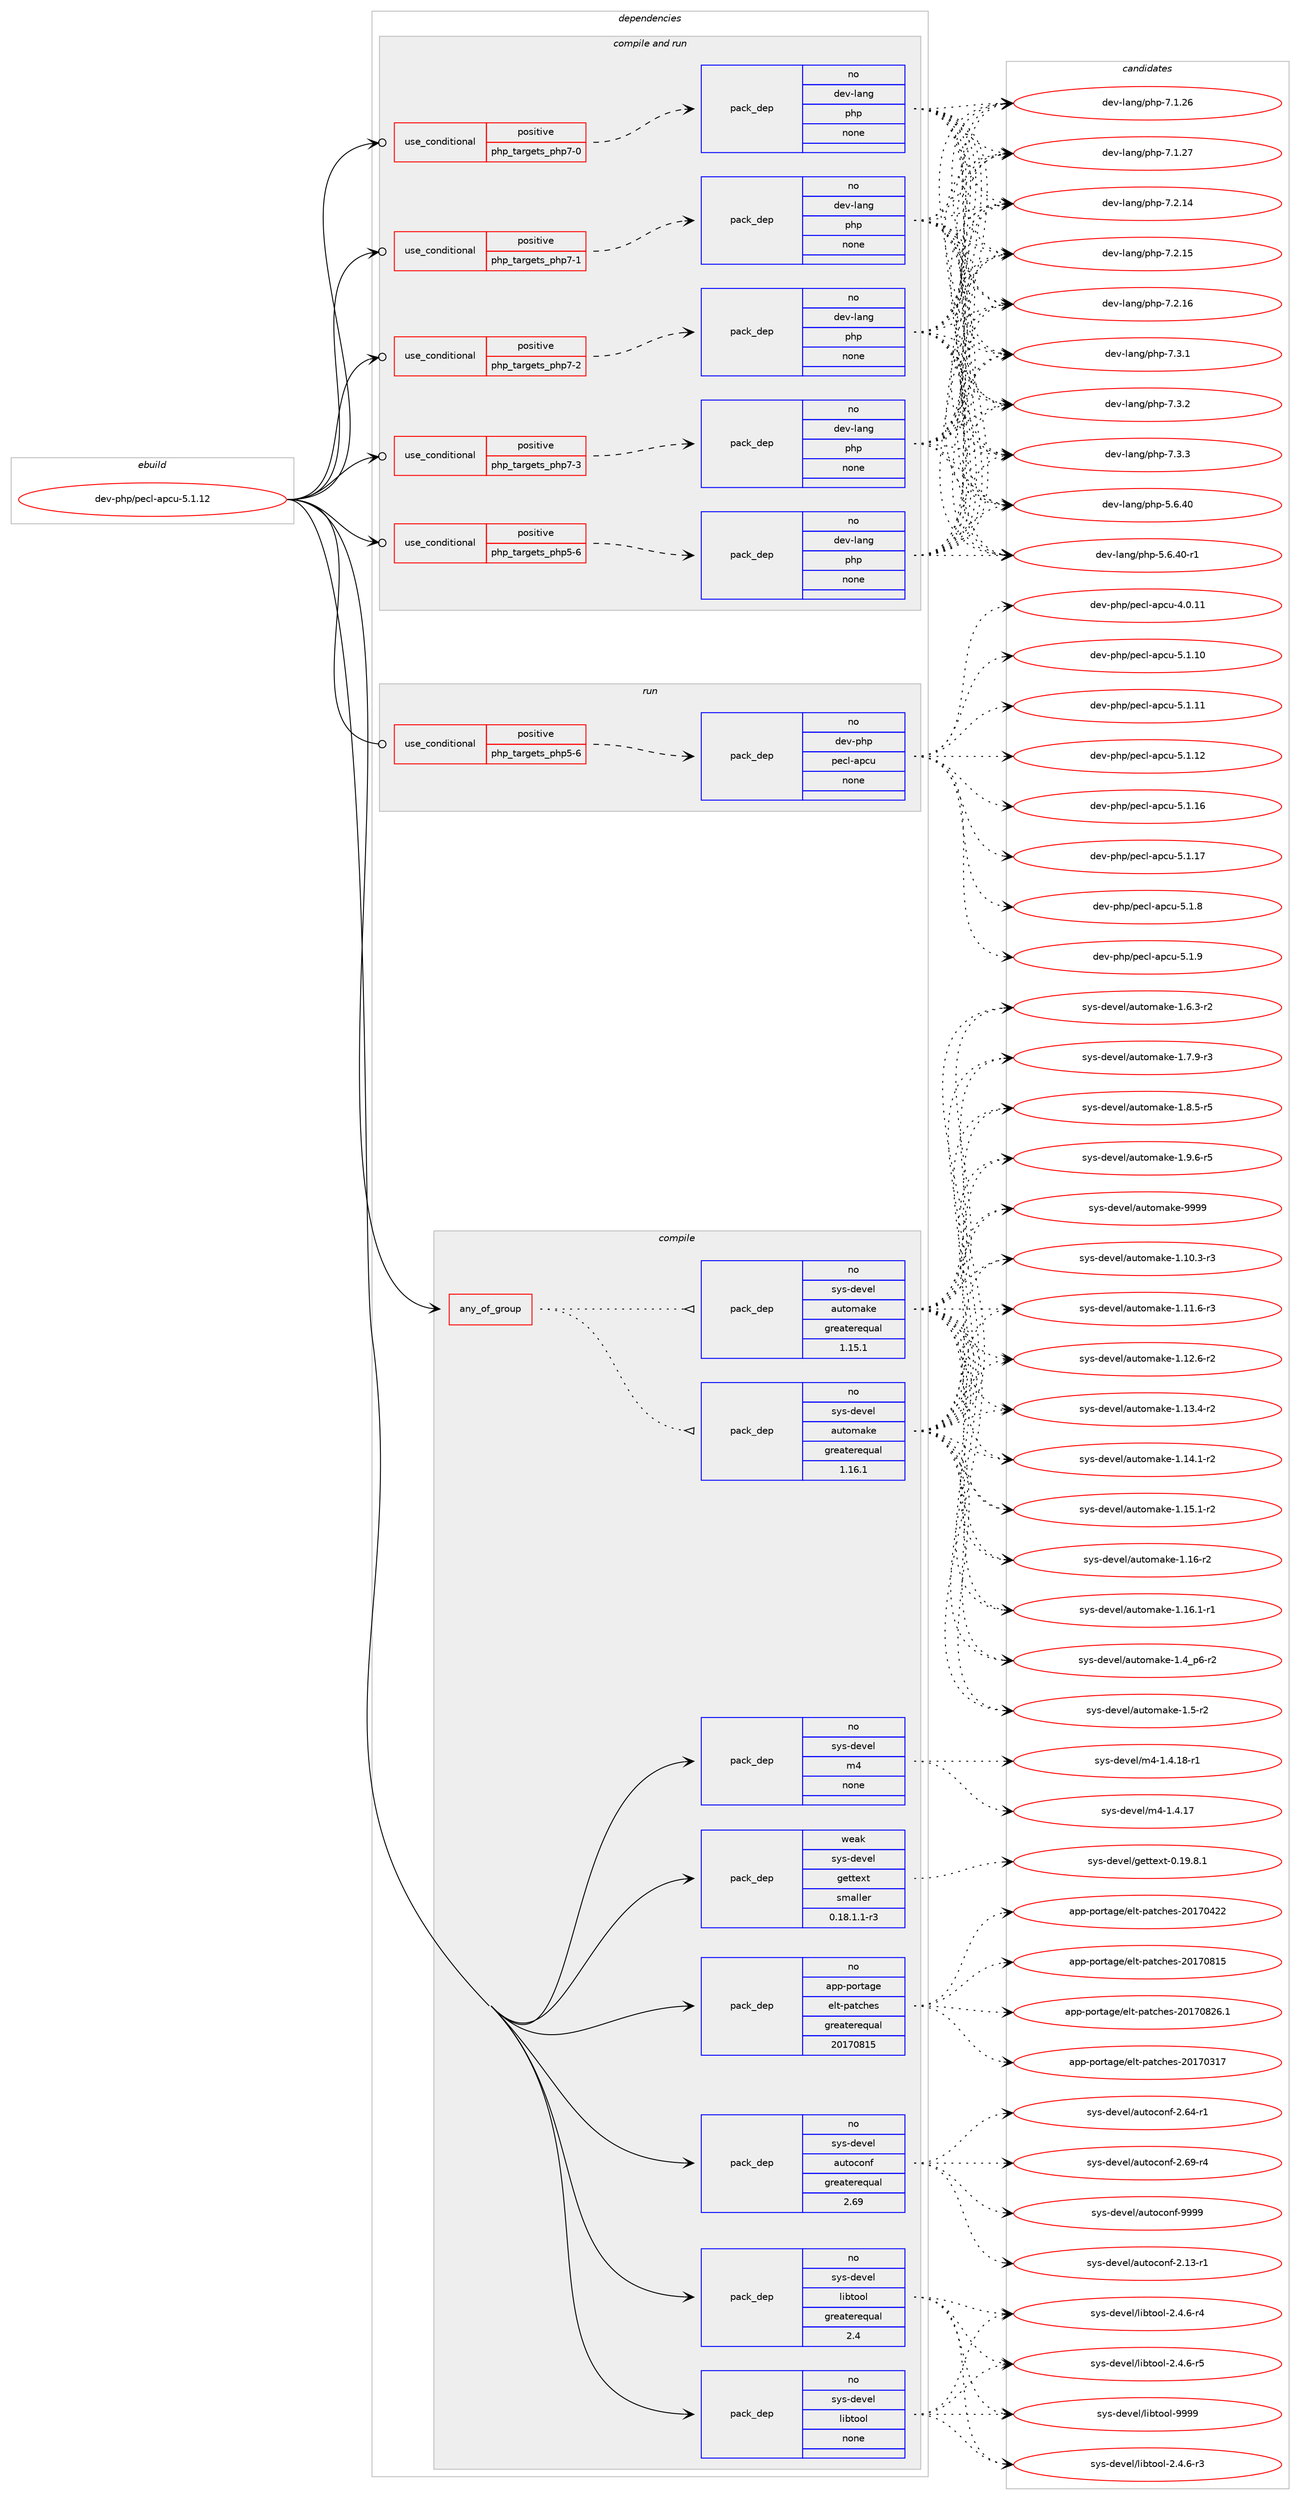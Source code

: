 digraph prolog {

# *************
# Graph options
# *************

newrank=true;
concentrate=true;
compound=true;
graph [rankdir=LR,fontname=Helvetica,fontsize=10,ranksep=1.5];#, ranksep=2.5, nodesep=0.2];
edge  [arrowhead=vee];
node  [fontname=Helvetica,fontsize=10];

# **********
# The ebuild
# **********

subgraph cluster_leftcol {
color=gray;
rank=same;
label=<<i>ebuild</i>>;
id [label="dev-php/pecl-apcu-5.1.12", color=red, width=4, href="../dev-php/pecl-apcu-5.1.12.svg"];
}

# ****************
# The dependencies
# ****************

subgraph cluster_midcol {
color=gray;
label=<<i>dependencies</i>>;
subgraph cluster_compile {
fillcolor="#eeeeee";
style=filled;
label=<<i>compile</i>>;
subgraph any22525 {
dependency1393264 [label=<<TABLE BORDER="0" CELLBORDER="1" CELLSPACING="0" CELLPADDING="4"><TR><TD CELLPADDING="10">any_of_group</TD></TR></TABLE>>, shape=none, color=red];subgraph pack1000795 {
dependency1393265 [label=<<TABLE BORDER="0" CELLBORDER="1" CELLSPACING="0" CELLPADDING="4" WIDTH="220"><TR><TD ROWSPAN="6" CELLPADDING="30">pack_dep</TD></TR><TR><TD WIDTH="110">no</TD></TR><TR><TD>sys-devel</TD></TR><TR><TD>automake</TD></TR><TR><TD>greaterequal</TD></TR><TR><TD>1.16.1</TD></TR></TABLE>>, shape=none, color=blue];
}
dependency1393264:e -> dependency1393265:w [weight=20,style="dotted",arrowhead="oinv"];
subgraph pack1000796 {
dependency1393266 [label=<<TABLE BORDER="0" CELLBORDER="1" CELLSPACING="0" CELLPADDING="4" WIDTH="220"><TR><TD ROWSPAN="6" CELLPADDING="30">pack_dep</TD></TR><TR><TD WIDTH="110">no</TD></TR><TR><TD>sys-devel</TD></TR><TR><TD>automake</TD></TR><TR><TD>greaterequal</TD></TR><TR><TD>1.15.1</TD></TR></TABLE>>, shape=none, color=blue];
}
dependency1393264:e -> dependency1393266:w [weight=20,style="dotted",arrowhead="oinv"];
}
id:e -> dependency1393264:w [weight=20,style="solid",arrowhead="vee"];
subgraph pack1000797 {
dependency1393267 [label=<<TABLE BORDER="0" CELLBORDER="1" CELLSPACING="0" CELLPADDING="4" WIDTH="220"><TR><TD ROWSPAN="6" CELLPADDING="30">pack_dep</TD></TR><TR><TD WIDTH="110">no</TD></TR><TR><TD>app-portage</TD></TR><TR><TD>elt-patches</TD></TR><TR><TD>greaterequal</TD></TR><TR><TD>20170815</TD></TR></TABLE>>, shape=none, color=blue];
}
id:e -> dependency1393267:w [weight=20,style="solid",arrowhead="vee"];
subgraph pack1000798 {
dependency1393268 [label=<<TABLE BORDER="0" CELLBORDER="1" CELLSPACING="0" CELLPADDING="4" WIDTH="220"><TR><TD ROWSPAN="6" CELLPADDING="30">pack_dep</TD></TR><TR><TD WIDTH="110">no</TD></TR><TR><TD>sys-devel</TD></TR><TR><TD>autoconf</TD></TR><TR><TD>greaterequal</TD></TR><TR><TD>2.69</TD></TR></TABLE>>, shape=none, color=blue];
}
id:e -> dependency1393268:w [weight=20,style="solid",arrowhead="vee"];
subgraph pack1000799 {
dependency1393269 [label=<<TABLE BORDER="0" CELLBORDER="1" CELLSPACING="0" CELLPADDING="4" WIDTH="220"><TR><TD ROWSPAN="6" CELLPADDING="30">pack_dep</TD></TR><TR><TD WIDTH="110">no</TD></TR><TR><TD>sys-devel</TD></TR><TR><TD>libtool</TD></TR><TR><TD>greaterequal</TD></TR><TR><TD>2.4</TD></TR></TABLE>>, shape=none, color=blue];
}
id:e -> dependency1393269:w [weight=20,style="solid",arrowhead="vee"];
subgraph pack1000800 {
dependency1393270 [label=<<TABLE BORDER="0" CELLBORDER="1" CELLSPACING="0" CELLPADDING="4" WIDTH="220"><TR><TD ROWSPAN="6" CELLPADDING="30">pack_dep</TD></TR><TR><TD WIDTH="110">no</TD></TR><TR><TD>sys-devel</TD></TR><TR><TD>libtool</TD></TR><TR><TD>none</TD></TR><TR><TD></TD></TR></TABLE>>, shape=none, color=blue];
}
id:e -> dependency1393270:w [weight=20,style="solid",arrowhead="vee"];
subgraph pack1000801 {
dependency1393271 [label=<<TABLE BORDER="0" CELLBORDER="1" CELLSPACING="0" CELLPADDING="4" WIDTH="220"><TR><TD ROWSPAN="6" CELLPADDING="30">pack_dep</TD></TR><TR><TD WIDTH="110">no</TD></TR><TR><TD>sys-devel</TD></TR><TR><TD>m4</TD></TR><TR><TD>none</TD></TR><TR><TD></TD></TR></TABLE>>, shape=none, color=blue];
}
id:e -> dependency1393271:w [weight=20,style="solid",arrowhead="vee"];
subgraph pack1000802 {
dependency1393272 [label=<<TABLE BORDER="0" CELLBORDER="1" CELLSPACING="0" CELLPADDING="4" WIDTH="220"><TR><TD ROWSPAN="6" CELLPADDING="30">pack_dep</TD></TR><TR><TD WIDTH="110">weak</TD></TR><TR><TD>sys-devel</TD></TR><TR><TD>gettext</TD></TR><TR><TD>smaller</TD></TR><TR><TD>0.18.1.1-r3</TD></TR></TABLE>>, shape=none, color=blue];
}
id:e -> dependency1393272:w [weight=20,style="solid",arrowhead="vee"];
}
subgraph cluster_compileandrun {
fillcolor="#eeeeee";
style=filled;
label=<<i>compile and run</i>>;
subgraph cond369379 {
dependency1393273 [label=<<TABLE BORDER="0" CELLBORDER="1" CELLSPACING="0" CELLPADDING="4"><TR><TD ROWSPAN="3" CELLPADDING="10">use_conditional</TD></TR><TR><TD>positive</TD></TR><TR><TD>php_targets_php5-6</TD></TR></TABLE>>, shape=none, color=red];
subgraph pack1000803 {
dependency1393274 [label=<<TABLE BORDER="0" CELLBORDER="1" CELLSPACING="0" CELLPADDING="4" WIDTH="220"><TR><TD ROWSPAN="6" CELLPADDING="30">pack_dep</TD></TR><TR><TD WIDTH="110">no</TD></TR><TR><TD>dev-lang</TD></TR><TR><TD>php</TD></TR><TR><TD>none</TD></TR><TR><TD></TD></TR></TABLE>>, shape=none, color=blue];
}
dependency1393273:e -> dependency1393274:w [weight=20,style="dashed",arrowhead="vee"];
}
id:e -> dependency1393273:w [weight=20,style="solid",arrowhead="odotvee"];
subgraph cond369380 {
dependency1393275 [label=<<TABLE BORDER="0" CELLBORDER="1" CELLSPACING="0" CELLPADDING="4"><TR><TD ROWSPAN="3" CELLPADDING="10">use_conditional</TD></TR><TR><TD>positive</TD></TR><TR><TD>php_targets_php7-0</TD></TR></TABLE>>, shape=none, color=red];
subgraph pack1000804 {
dependency1393276 [label=<<TABLE BORDER="0" CELLBORDER="1" CELLSPACING="0" CELLPADDING="4" WIDTH="220"><TR><TD ROWSPAN="6" CELLPADDING="30">pack_dep</TD></TR><TR><TD WIDTH="110">no</TD></TR><TR><TD>dev-lang</TD></TR><TR><TD>php</TD></TR><TR><TD>none</TD></TR><TR><TD></TD></TR></TABLE>>, shape=none, color=blue];
}
dependency1393275:e -> dependency1393276:w [weight=20,style="dashed",arrowhead="vee"];
}
id:e -> dependency1393275:w [weight=20,style="solid",arrowhead="odotvee"];
subgraph cond369381 {
dependency1393277 [label=<<TABLE BORDER="0" CELLBORDER="1" CELLSPACING="0" CELLPADDING="4"><TR><TD ROWSPAN="3" CELLPADDING="10">use_conditional</TD></TR><TR><TD>positive</TD></TR><TR><TD>php_targets_php7-1</TD></TR></TABLE>>, shape=none, color=red];
subgraph pack1000805 {
dependency1393278 [label=<<TABLE BORDER="0" CELLBORDER="1" CELLSPACING="0" CELLPADDING="4" WIDTH="220"><TR><TD ROWSPAN="6" CELLPADDING="30">pack_dep</TD></TR><TR><TD WIDTH="110">no</TD></TR><TR><TD>dev-lang</TD></TR><TR><TD>php</TD></TR><TR><TD>none</TD></TR><TR><TD></TD></TR></TABLE>>, shape=none, color=blue];
}
dependency1393277:e -> dependency1393278:w [weight=20,style="dashed",arrowhead="vee"];
}
id:e -> dependency1393277:w [weight=20,style="solid",arrowhead="odotvee"];
subgraph cond369382 {
dependency1393279 [label=<<TABLE BORDER="0" CELLBORDER="1" CELLSPACING="0" CELLPADDING="4"><TR><TD ROWSPAN="3" CELLPADDING="10">use_conditional</TD></TR><TR><TD>positive</TD></TR><TR><TD>php_targets_php7-2</TD></TR></TABLE>>, shape=none, color=red];
subgraph pack1000806 {
dependency1393280 [label=<<TABLE BORDER="0" CELLBORDER="1" CELLSPACING="0" CELLPADDING="4" WIDTH="220"><TR><TD ROWSPAN="6" CELLPADDING="30">pack_dep</TD></TR><TR><TD WIDTH="110">no</TD></TR><TR><TD>dev-lang</TD></TR><TR><TD>php</TD></TR><TR><TD>none</TD></TR><TR><TD></TD></TR></TABLE>>, shape=none, color=blue];
}
dependency1393279:e -> dependency1393280:w [weight=20,style="dashed",arrowhead="vee"];
}
id:e -> dependency1393279:w [weight=20,style="solid",arrowhead="odotvee"];
subgraph cond369383 {
dependency1393281 [label=<<TABLE BORDER="0" CELLBORDER="1" CELLSPACING="0" CELLPADDING="4"><TR><TD ROWSPAN="3" CELLPADDING="10">use_conditional</TD></TR><TR><TD>positive</TD></TR><TR><TD>php_targets_php7-3</TD></TR></TABLE>>, shape=none, color=red];
subgraph pack1000807 {
dependency1393282 [label=<<TABLE BORDER="0" CELLBORDER="1" CELLSPACING="0" CELLPADDING="4" WIDTH="220"><TR><TD ROWSPAN="6" CELLPADDING="30">pack_dep</TD></TR><TR><TD WIDTH="110">no</TD></TR><TR><TD>dev-lang</TD></TR><TR><TD>php</TD></TR><TR><TD>none</TD></TR><TR><TD></TD></TR></TABLE>>, shape=none, color=blue];
}
dependency1393281:e -> dependency1393282:w [weight=20,style="dashed",arrowhead="vee"];
}
id:e -> dependency1393281:w [weight=20,style="solid",arrowhead="odotvee"];
}
subgraph cluster_run {
fillcolor="#eeeeee";
style=filled;
label=<<i>run</i>>;
subgraph cond369384 {
dependency1393283 [label=<<TABLE BORDER="0" CELLBORDER="1" CELLSPACING="0" CELLPADDING="4"><TR><TD ROWSPAN="3" CELLPADDING="10">use_conditional</TD></TR><TR><TD>positive</TD></TR><TR><TD>php_targets_php5-6</TD></TR></TABLE>>, shape=none, color=red];
subgraph pack1000808 {
dependency1393284 [label=<<TABLE BORDER="0" CELLBORDER="1" CELLSPACING="0" CELLPADDING="4" WIDTH="220"><TR><TD ROWSPAN="6" CELLPADDING="30">pack_dep</TD></TR><TR><TD WIDTH="110">no</TD></TR><TR><TD>dev-php</TD></TR><TR><TD>pecl-apcu</TD></TR><TR><TD>none</TD></TR><TR><TD></TD></TR></TABLE>>, shape=none, color=blue];
}
dependency1393283:e -> dependency1393284:w [weight=20,style="dashed",arrowhead="vee"];
}
id:e -> dependency1393283:w [weight=20,style="solid",arrowhead="odot"];
}
}

# **************
# The candidates
# **************

subgraph cluster_choices {
rank=same;
color=gray;
label=<<i>candidates</i>>;

subgraph choice1000795 {
color=black;
nodesep=1;
choice11512111545100101118101108479711711611110997107101454946494846514511451 [label="sys-devel/automake-1.10.3-r3", color=red, width=4,href="../sys-devel/automake-1.10.3-r3.svg"];
choice11512111545100101118101108479711711611110997107101454946494946544511451 [label="sys-devel/automake-1.11.6-r3", color=red, width=4,href="../sys-devel/automake-1.11.6-r3.svg"];
choice11512111545100101118101108479711711611110997107101454946495046544511450 [label="sys-devel/automake-1.12.6-r2", color=red, width=4,href="../sys-devel/automake-1.12.6-r2.svg"];
choice11512111545100101118101108479711711611110997107101454946495146524511450 [label="sys-devel/automake-1.13.4-r2", color=red, width=4,href="../sys-devel/automake-1.13.4-r2.svg"];
choice11512111545100101118101108479711711611110997107101454946495246494511450 [label="sys-devel/automake-1.14.1-r2", color=red, width=4,href="../sys-devel/automake-1.14.1-r2.svg"];
choice11512111545100101118101108479711711611110997107101454946495346494511450 [label="sys-devel/automake-1.15.1-r2", color=red, width=4,href="../sys-devel/automake-1.15.1-r2.svg"];
choice1151211154510010111810110847971171161111099710710145494649544511450 [label="sys-devel/automake-1.16-r2", color=red, width=4,href="../sys-devel/automake-1.16-r2.svg"];
choice11512111545100101118101108479711711611110997107101454946495446494511449 [label="sys-devel/automake-1.16.1-r1", color=red, width=4,href="../sys-devel/automake-1.16.1-r1.svg"];
choice115121115451001011181011084797117116111109971071014549465295112544511450 [label="sys-devel/automake-1.4_p6-r2", color=red, width=4,href="../sys-devel/automake-1.4_p6-r2.svg"];
choice11512111545100101118101108479711711611110997107101454946534511450 [label="sys-devel/automake-1.5-r2", color=red, width=4,href="../sys-devel/automake-1.5-r2.svg"];
choice115121115451001011181011084797117116111109971071014549465446514511450 [label="sys-devel/automake-1.6.3-r2", color=red, width=4,href="../sys-devel/automake-1.6.3-r2.svg"];
choice115121115451001011181011084797117116111109971071014549465546574511451 [label="sys-devel/automake-1.7.9-r3", color=red, width=4,href="../sys-devel/automake-1.7.9-r3.svg"];
choice115121115451001011181011084797117116111109971071014549465646534511453 [label="sys-devel/automake-1.8.5-r5", color=red, width=4,href="../sys-devel/automake-1.8.5-r5.svg"];
choice115121115451001011181011084797117116111109971071014549465746544511453 [label="sys-devel/automake-1.9.6-r5", color=red, width=4,href="../sys-devel/automake-1.9.6-r5.svg"];
choice115121115451001011181011084797117116111109971071014557575757 [label="sys-devel/automake-9999", color=red, width=4,href="../sys-devel/automake-9999.svg"];
dependency1393265:e -> choice11512111545100101118101108479711711611110997107101454946494846514511451:w [style=dotted,weight="100"];
dependency1393265:e -> choice11512111545100101118101108479711711611110997107101454946494946544511451:w [style=dotted,weight="100"];
dependency1393265:e -> choice11512111545100101118101108479711711611110997107101454946495046544511450:w [style=dotted,weight="100"];
dependency1393265:e -> choice11512111545100101118101108479711711611110997107101454946495146524511450:w [style=dotted,weight="100"];
dependency1393265:e -> choice11512111545100101118101108479711711611110997107101454946495246494511450:w [style=dotted,weight="100"];
dependency1393265:e -> choice11512111545100101118101108479711711611110997107101454946495346494511450:w [style=dotted,weight="100"];
dependency1393265:e -> choice1151211154510010111810110847971171161111099710710145494649544511450:w [style=dotted,weight="100"];
dependency1393265:e -> choice11512111545100101118101108479711711611110997107101454946495446494511449:w [style=dotted,weight="100"];
dependency1393265:e -> choice115121115451001011181011084797117116111109971071014549465295112544511450:w [style=dotted,weight="100"];
dependency1393265:e -> choice11512111545100101118101108479711711611110997107101454946534511450:w [style=dotted,weight="100"];
dependency1393265:e -> choice115121115451001011181011084797117116111109971071014549465446514511450:w [style=dotted,weight="100"];
dependency1393265:e -> choice115121115451001011181011084797117116111109971071014549465546574511451:w [style=dotted,weight="100"];
dependency1393265:e -> choice115121115451001011181011084797117116111109971071014549465646534511453:w [style=dotted,weight="100"];
dependency1393265:e -> choice115121115451001011181011084797117116111109971071014549465746544511453:w [style=dotted,weight="100"];
dependency1393265:e -> choice115121115451001011181011084797117116111109971071014557575757:w [style=dotted,weight="100"];
}
subgraph choice1000796 {
color=black;
nodesep=1;
choice11512111545100101118101108479711711611110997107101454946494846514511451 [label="sys-devel/automake-1.10.3-r3", color=red, width=4,href="../sys-devel/automake-1.10.3-r3.svg"];
choice11512111545100101118101108479711711611110997107101454946494946544511451 [label="sys-devel/automake-1.11.6-r3", color=red, width=4,href="../sys-devel/automake-1.11.6-r3.svg"];
choice11512111545100101118101108479711711611110997107101454946495046544511450 [label="sys-devel/automake-1.12.6-r2", color=red, width=4,href="../sys-devel/automake-1.12.6-r2.svg"];
choice11512111545100101118101108479711711611110997107101454946495146524511450 [label="sys-devel/automake-1.13.4-r2", color=red, width=4,href="../sys-devel/automake-1.13.4-r2.svg"];
choice11512111545100101118101108479711711611110997107101454946495246494511450 [label="sys-devel/automake-1.14.1-r2", color=red, width=4,href="../sys-devel/automake-1.14.1-r2.svg"];
choice11512111545100101118101108479711711611110997107101454946495346494511450 [label="sys-devel/automake-1.15.1-r2", color=red, width=4,href="../sys-devel/automake-1.15.1-r2.svg"];
choice1151211154510010111810110847971171161111099710710145494649544511450 [label="sys-devel/automake-1.16-r2", color=red, width=4,href="../sys-devel/automake-1.16-r2.svg"];
choice11512111545100101118101108479711711611110997107101454946495446494511449 [label="sys-devel/automake-1.16.1-r1", color=red, width=4,href="../sys-devel/automake-1.16.1-r1.svg"];
choice115121115451001011181011084797117116111109971071014549465295112544511450 [label="sys-devel/automake-1.4_p6-r2", color=red, width=4,href="../sys-devel/automake-1.4_p6-r2.svg"];
choice11512111545100101118101108479711711611110997107101454946534511450 [label="sys-devel/automake-1.5-r2", color=red, width=4,href="../sys-devel/automake-1.5-r2.svg"];
choice115121115451001011181011084797117116111109971071014549465446514511450 [label="sys-devel/automake-1.6.3-r2", color=red, width=4,href="../sys-devel/automake-1.6.3-r2.svg"];
choice115121115451001011181011084797117116111109971071014549465546574511451 [label="sys-devel/automake-1.7.9-r3", color=red, width=4,href="../sys-devel/automake-1.7.9-r3.svg"];
choice115121115451001011181011084797117116111109971071014549465646534511453 [label="sys-devel/automake-1.8.5-r5", color=red, width=4,href="../sys-devel/automake-1.8.5-r5.svg"];
choice115121115451001011181011084797117116111109971071014549465746544511453 [label="sys-devel/automake-1.9.6-r5", color=red, width=4,href="../sys-devel/automake-1.9.6-r5.svg"];
choice115121115451001011181011084797117116111109971071014557575757 [label="sys-devel/automake-9999", color=red, width=4,href="../sys-devel/automake-9999.svg"];
dependency1393266:e -> choice11512111545100101118101108479711711611110997107101454946494846514511451:w [style=dotted,weight="100"];
dependency1393266:e -> choice11512111545100101118101108479711711611110997107101454946494946544511451:w [style=dotted,weight="100"];
dependency1393266:e -> choice11512111545100101118101108479711711611110997107101454946495046544511450:w [style=dotted,weight="100"];
dependency1393266:e -> choice11512111545100101118101108479711711611110997107101454946495146524511450:w [style=dotted,weight="100"];
dependency1393266:e -> choice11512111545100101118101108479711711611110997107101454946495246494511450:w [style=dotted,weight="100"];
dependency1393266:e -> choice11512111545100101118101108479711711611110997107101454946495346494511450:w [style=dotted,weight="100"];
dependency1393266:e -> choice1151211154510010111810110847971171161111099710710145494649544511450:w [style=dotted,weight="100"];
dependency1393266:e -> choice11512111545100101118101108479711711611110997107101454946495446494511449:w [style=dotted,weight="100"];
dependency1393266:e -> choice115121115451001011181011084797117116111109971071014549465295112544511450:w [style=dotted,weight="100"];
dependency1393266:e -> choice11512111545100101118101108479711711611110997107101454946534511450:w [style=dotted,weight="100"];
dependency1393266:e -> choice115121115451001011181011084797117116111109971071014549465446514511450:w [style=dotted,weight="100"];
dependency1393266:e -> choice115121115451001011181011084797117116111109971071014549465546574511451:w [style=dotted,weight="100"];
dependency1393266:e -> choice115121115451001011181011084797117116111109971071014549465646534511453:w [style=dotted,weight="100"];
dependency1393266:e -> choice115121115451001011181011084797117116111109971071014549465746544511453:w [style=dotted,weight="100"];
dependency1393266:e -> choice115121115451001011181011084797117116111109971071014557575757:w [style=dotted,weight="100"];
}
subgraph choice1000797 {
color=black;
nodesep=1;
choice97112112451121111141169710310147101108116451129711699104101115455048495548514955 [label="app-portage/elt-patches-20170317", color=red, width=4,href="../app-portage/elt-patches-20170317.svg"];
choice97112112451121111141169710310147101108116451129711699104101115455048495548525050 [label="app-portage/elt-patches-20170422", color=red, width=4,href="../app-portage/elt-patches-20170422.svg"];
choice97112112451121111141169710310147101108116451129711699104101115455048495548564953 [label="app-portage/elt-patches-20170815", color=red, width=4,href="../app-portage/elt-patches-20170815.svg"];
choice971121124511211111411697103101471011081164511297116991041011154550484955485650544649 [label="app-portage/elt-patches-20170826.1", color=red, width=4,href="../app-portage/elt-patches-20170826.1.svg"];
dependency1393267:e -> choice97112112451121111141169710310147101108116451129711699104101115455048495548514955:w [style=dotted,weight="100"];
dependency1393267:e -> choice97112112451121111141169710310147101108116451129711699104101115455048495548525050:w [style=dotted,weight="100"];
dependency1393267:e -> choice97112112451121111141169710310147101108116451129711699104101115455048495548564953:w [style=dotted,weight="100"];
dependency1393267:e -> choice971121124511211111411697103101471011081164511297116991041011154550484955485650544649:w [style=dotted,weight="100"];
}
subgraph choice1000798 {
color=black;
nodesep=1;
choice1151211154510010111810110847971171161119911111010245504649514511449 [label="sys-devel/autoconf-2.13-r1", color=red, width=4,href="../sys-devel/autoconf-2.13-r1.svg"];
choice1151211154510010111810110847971171161119911111010245504654524511449 [label="sys-devel/autoconf-2.64-r1", color=red, width=4,href="../sys-devel/autoconf-2.64-r1.svg"];
choice1151211154510010111810110847971171161119911111010245504654574511452 [label="sys-devel/autoconf-2.69-r4", color=red, width=4,href="../sys-devel/autoconf-2.69-r4.svg"];
choice115121115451001011181011084797117116111991111101024557575757 [label="sys-devel/autoconf-9999", color=red, width=4,href="../sys-devel/autoconf-9999.svg"];
dependency1393268:e -> choice1151211154510010111810110847971171161119911111010245504649514511449:w [style=dotted,weight="100"];
dependency1393268:e -> choice1151211154510010111810110847971171161119911111010245504654524511449:w [style=dotted,weight="100"];
dependency1393268:e -> choice1151211154510010111810110847971171161119911111010245504654574511452:w [style=dotted,weight="100"];
dependency1393268:e -> choice115121115451001011181011084797117116111991111101024557575757:w [style=dotted,weight="100"];
}
subgraph choice1000799 {
color=black;
nodesep=1;
choice1151211154510010111810110847108105981161111111084550465246544511451 [label="sys-devel/libtool-2.4.6-r3", color=red, width=4,href="../sys-devel/libtool-2.4.6-r3.svg"];
choice1151211154510010111810110847108105981161111111084550465246544511452 [label="sys-devel/libtool-2.4.6-r4", color=red, width=4,href="../sys-devel/libtool-2.4.6-r4.svg"];
choice1151211154510010111810110847108105981161111111084550465246544511453 [label="sys-devel/libtool-2.4.6-r5", color=red, width=4,href="../sys-devel/libtool-2.4.6-r5.svg"];
choice1151211154510010111810110847108105981161111111084557575757 [label="sys-devel/libtool-9999", color=red, width=4,href="../sys-devel/libtool-9999.svg"];
dependency1393269:e -> choice1151211154510010111810110847108105981161111111084550465246544511451:w [style=dotted,weight="100"];
dependency1393269:e -> choice1151211154510010111810110847108105981161111111084550465246544511452:w [style=dotted,weight="100"];
dependency1393269:e -> choice1151211154510010111810110847108105981161111111084550465246544511453:w [style=dotted,weight="100"];
dependency1393269:e -> choice1151211154510010111810110847108105981161111111084557575757:w [style=dotted,weight="100"];
}
subgraph choice1000800 {
color=black;
nodesep=1;
choice1151211154510010111810110847108105981161111111084550465246544511451 [label="sys-devel/libtool-2.4.6-r3", color=red, width=4,href="../sys-devel/libtool-2.4.6-r3.svg"];
choice1151211154510010111810110847108105981161111111084550465246544511452 [label="sys-devel/libtool-2.4.6-r4", color=red, width=4,href="../sys-devel/libtool-2.4.6-r4.svg"];
choice1151211154510010111810110847108105981161111111084550465246544511453 [label="sys-devel/libtool-2.4.6-r5", color=red, width=4,href="../sys-devel/libtool-2.4.6-r5.svg"];
choice1151211154510010111810110847108105981161111111084557575757 [label="sys-devel/libtool-9999", color=red, width=4,href="../sys-devel/libtool-9999.svg"];
dependency1393270:e -> choice1151211154510010111810110847108105981161111111084550465246544511451:w [style=dotted,weight="100"];
dependency1393270:e -> choice1151211154510010111810110847108105981161111111084550465246544511452:w [style=dotted,weight="100"];
dependency1393270:e -> choice1151211154510010111810110847108105981161111111084550465246544511453:w [style=dotted,weight="100"];
dependency1393270:e -> choice1151211154510010111810110847108105981161111111084557575757:w [style=dotted,weight="100"];
}
subgraph choice1000801 {
color=black;
nodesep=1;
choice11512111545100101118101108471095245494652464955 [label="sys-devel/m4-1.4.17", color=red, width=4,href="../sys-devel/m4-1.4.17.svg"];
choice115121115451001011181011084710952454946524649564511449 [label="sys-devel/m4-1.4.18-r1", color=red, width=4,href="../sys-devel/m4-1.4.18-r1.svg"];
dependency1393271:e -> choice11512111545100101118101108471095245494652464955:w [style=dotted,weight="100"];
dependency1393271:e -> choice115121115451001011181011084710952454946524649564511449:w [style=dotted,weight="100"];
}
subgraph choice1000802 {
color=black;
nodesep=1;
choice1151211154510010111810110847103101116116101120116454846495746564649 [label="sys-devel/gettext-0.19.8.1", color=red, width=4,href="../sys-devel/gettext-0.19.8.1.svg"];
dependency1393272:e -> choice1151211154510010111810110847103101116116101120116454846495746564649:w [style=dotted,weight="100"];
}
subgraph choice1000803 {
color=black;
nodesep=1;
choice10010111845108971101034711210411245534654465248 [label="dev-lang/php-5.6.40", color=red, width=4,href="../dev-lang/php-5.6.40.svg"];
choice100101118451089711010347112104112455346544652484511449 [label="dev-lang/php-5.6.40-r1", color=red, width=4,href="../dev-lang/php-5.6.40-r1.svg"];
choice10010111845108971101034711210411245554649465054 [label="dev-lang/php-7.1.26", color=red, width=4,href="../dev-lang/php-7.1.26.svg"];
choice10010111845108971101034711210411245554649465055 [label="dev-lang/php-7.1.27", color=red, width=4,href="../dev-lang/php-7.1.27.svg"];
choice10010111845108971101034711210411245554650464952 [label="dev-lang/php-7.2.14", color=red, width=4,href="../dev-lang/php-7.2.14.svg"];
choice10010111845108971101034711210411245554650464953 [label="dev-lang/php-7.2.15", color=red, width=4,href="../dev-lang/php-7.2.15.svg"];
choice10010111845108971101034711210411245554650464954 [label="dev-lang/php-7.2.16", color=red, width=4,href="../dev-lang/php-7.2.16.svg"];
choice100101118451089711010347112104112455546514649 [label="dev-lang/php-7.3.1", color=red, width=4,href="../dev-lang/php-7.3.1.svg"];
choice100101118451089711010347112104112455546514650 [label="dev-lang/php-7.3.2", color=red, width=4,href="../dev-lang/php-7.3.2.svg"];
choice100101118451089711010347112104112455546514651 [label="dev-lang/php-7.3.3", color=red, width=4,href="../dev-lang/php-7.3.3.svg"];
dependency1393274:e -> choice10010111845108971101034711210411245534654465248:w [style=dotted,weight="100"];
dependency1393274:e -> choice100101118451089711010347112104112455346544652484511449:w [style=dotted,weight="100"];
dependency1393274:e -> choice10010111845108971101034711210411245554649465054:w [style=dotted,weight="100"];
dependency1393274:e -> choice10010111845108971101034711210411245554649465055:w [style=dotted,weight="100"];
dependency1393274:e -> choice10010111845108971101034711210411245554650464952:w [style=dotted,weight="100"];
dependency1393274:e -> choice10010111845108971101034711210411245554650464953:w [style=dotted,weight="100"];
dependency1393274:e -> choice10010111845108971101034711210411245554650464954:w [style=dotted,weight="100"];
dependency1393274:e -> choice100101118451089711010347112104112455546514649:w [style=dotted,weight="100"];
dependency1393274:e -> choice100101118451089711010347112104112455546514650:w [style=dotted,weight="100"];
dependency1393274:e -> choice100101118451089711010347112104112455546514651:w [style=dotted,weight="100"];
}
subgraph choice1000804 {
color=black;
nodesep=1;
choice10010111845108971101034711210411245534654465248 [label="dev-lang/php-5.6.40", color=red, width=4,href="../dev-lang/php-5.6.40.svg"];
choice100101118451089711010347112104112455346544652484511449 [label="dev-lang/php-5.6.40-r1", color=red, width=4,href="../dev-lang/php-5.6.40-r1.svg"];
choice10010111845108971101034711210411245554649465054 [label="dev-lang/php-7.1.26", color=red, width=4,href="../dev-lang/php-7.1.26.svg"];
choice10010111845108971101034711210411245554649465055 [label="dev-lang/php-7.1.27", color=red, width=4,href="../dev-lang/php-7.1.27.svg"];
choice10010111845108971101034711210411245554650464952 [label="dev-lang/php-7.2.14", color=red, width=4,href="../dev-lang/php-7.2.14.svg"];
choice10010111845108971101034711210411245554650464953 [label="dev-lang/php-7.2.15", color=red, width=4,href="../dev-lang/php-7.2.15.svg"];
choice10010111845108971101034711210411245554650464954 [label="dev-lang/php-7.2.16", color=red, width=4,href="../dev-lang/php-7.2.16.svg"];
choice100101118451089711010347112104112455546514649 [label="dev-lang/php-7.3.1", color=red, width=4,href="../dev-lang/php-7.3.1.svg"];
choice100101118451089711010347112104112455546514650 [label="dev-lang/php-7.3.2", color=red, width=4,href="../dev-lang/php-7.3.2.svg"];
choice100101118451089711010347112104112455546514651 [label="dev-lang/php-7.3.3", color=red, width=4,href="../dev-lang/php-7.3.3.svg"];
dependency1393276:e -> choice10010111845108971101034711210411245534654465248:w [style=dotted,weight="100"];
dependency1393276:e -> choice100101118451089711010347112104112455346544652484511449:w [style=dotted,weight="100"];
dependency1393276:e -> choice10010111845108971101034711210411245554649465054:w [style=dotted,weight="100"];
dependency1393276:e -> choice10010111845108971101034711210411245554649465055:w [style=dotted,weight="100"];
dependency1393276:e -> choice10010111845108971101034711210411245554650464952:w [style=dotted,weight="100"];
dependency1393276:e -> choice10010111845108971101034711210411245554650464953:w [style=dotted,weight="100"];
dependency1393276:e -> choice10010111845108971101034711210411245554650464954:w [style=dotted,weight="100"];
dependency1393276:e -> choice100101118451089711010347112104112455546514649:w [style=dotted,weight="100"];
dependency1393276:e -> choice100101118451089711010347112104112455546514650:w [style=dotted,weight="100"];
dependency1393276:e -> choice100101118451089711010347112104112455546514651:w [style=dotted,weight="100"];
}
subgraph choice1000805 {
color=black;
nodesep=1;
choice10010111845108971101034711210411245534654465248 [label="dev-lang/php-5.6.40", color=red, width=4,href="../dev-lang/php-5.6.40.svg"];
choice100101118451089711010347112104112455346544652484511449 [label="dev-lang/php-5.6.40-r1", color=red, width=4,href="../dev-lang/php-5.6.40-r1.svg"];
choice10010111845108971101034711210411245554649465054 [label="dev-lang/php-7.1.26", color=red, width=4,href="../dev-lang/php-7.1.26.svg"];
choice10010111845108971101034711210411245554649465055 [label="dev-lang/php-7.1.27", color=red, width=4,href="../dev-lang/php-7.1.27.svg"];
choice10010111845108971101034711210411245554650464952 [label="dev-lang/php-7.2.14", color=red, width=4,href="../dev-lang/php-7.2.14.svg"];
choice10010111845108971101034711210411245554650464953 [label="dev-lang/php-7.2.15", color=red, width=4,href="../dev-lang/php-7.2.15.svg"];
choice10010111845108971101034711210411245554650464954 [label="dev-lang/php-7.2.16", color=red, width=4,href="../dev-lang/php-7.2.16.svg"];
choice100101118451089711010347112104112455546514649 [label="dev-lang/php-7.3.1", color=red, width=4,href="../dev-lang/php-7.3.1.svg"];
choice100101118451089711010347112104112455546514650 [label="dev-lang/php-7.3.2", color=red, width=4,href="../dev-lang/php-7.3.2.svg"];
choice100101118451089711010347112104112455546514651 [label="dev-lang/php-7.3.3", color=red, width=4,href="../dev-lang/php-7.3.3.svg"];
dependency1393278:e -> choice10010111845108971101034711210411245534654465248:w [style=dotted,weight="100"];
dependency1393278:e -> choice100101118451089711010347112104112455346544652484511449:w [style=dotted,weight="100"];
dependency1393278:e -> choice10010111845108971101034711210411245554649465054:w [style=dotted,weight="100"];
dependency1393278:e -> choice10010111845108971101034711210411245554649465055:w [style=dotted,weight="100"];
dependency1393278:e -> choice10010111845108971101034711210411245554650464952:w [style=dotted,weight="100"];
dependency1393278:e -> choice10010111845108971101034711210411245554650464953:w [style=dotted,weight="100"];
dependency1393278:e -> choice10010111845108971101034711210411245554650464954:w [style=dotted,weight="100"];
dependency1393278:e -> choice100101118451089711010347112104112455546514649:w [style=dotted,weight="100"];
dependency1393278:e -> choice100101118451089711010347112104112455546514650:w [style=dotted,weight="100"];
dependency1393278:e -> choice100101118451089711010347112104112455546514651:w [style=dotted,weight="100"];
}
subgraph choice1000806 {
color=black;
nodesep=1;
choice10010111845108971101034711210411245534654465248 [label="dev-lang/php-5.6.40", color=red, width=4,href="../dev-lang/php-5.6.40.svg"];
choice100101118451089711010347112104112455346544652484511449 [label="dev-lang/php-5.6.40-r1", color=red, width=4,href="../dev-lang/php-5.6.40-r1.svg"];
choice10010111845108971101034711210411245554649465054 [label="dev-lang/php-7.1.26", color=red, width=4,href="../dev-lang/php-7.1.26.svg"];
choice10010111845108971101034711210411245554649465055 [label="dev-lang/php-7.1.27", color=red, width=4,href="../dev-lang/php-7.1.27.svg"];
choice10010111845108971101034711210411245554650464952 [label="dev-lang/php-7.2.14", color=red, width=4,href="../dev-lang/php-7.2.14.svg"];
choice10010111845108971101034711210411245554650464953 [label="dev-lang/php-7.2.15", color=red, width=4,href="../dev-lang/php-7.2.15.svg"];
choice10010111845108971101034711210411245554650464954 [label="dev-lang/php-7.2.16", color=red, width=4,href="../dev-lang/php-7.2.16.svg"];
choice100101118451089711010347112104112455546514649 [label="dev-lang/php-7.3.1", color=red, width=4,href="../dev-lang/php-7.3.1.svg"];
choice100101118451089711010347112104112455546514650 [label="dev-lang/php-7.3.2", color=red, width=4,href="../dev-lang/php-7.3.2.svg"];
choice100101118451089711010347112104112455546514651 [label="dev-lang/php-7.3.3", color=red, width=4,href="../dev-lang/php-7.3.3.svg"];
dependency1393280:e -> choice10010111845108971101034711210411245534654465248:w [style=dotted,weight="100"];
dependency1393280:e -> choice100101118451089711010347112104112455346544652484511449:w [style=dotted,weight="100"];
dependency1393280:e -> choice10010111845108971101034711210411245554649465054:w [style=dotted,weight="100"];
dependency1393280:e -> choice10010111845108971101034711210411245554649465055:w [style=dotted,weight="100"];
dependency1393280:e -> choice10010111845108971101034711210411245554650464952:w [style=dotted,weight="100"];
dependency1393280:e -> choice10010111845108971101034711210411245554650464953:w [style=dotted,weight="100"];
dependency1393280:e -> choice10010111845108971101034711210411245554650464954:w [style=dotted,weight="100"];
dependency1393280:e -> choice100101118451089711010347112104112455546514649:w [style=dotted,weight="100"];
dependency1393280:e -> choice100101118451089711010347112104112455546514650:w [style=dotted,weight="100"];
dependency1393280:e -> choice100101118451089711010347112104112455546514651:w [style=dotted,weight="100"];
}
subgraph choice1000807 {
color=black;
nodesep=1;
choice10010111845108971101034711210411245534654465248 [label="dev-lang/php-5.6.40", color=red, width=4,href="../dev-lang/php-5.6.40.svg"];
choice100101118451089711010347112104112455346544652484511449 [label="dev-lang/php-5.6.40-r1", color=red, width=4,href="../dev-lang/php-5.6.40-r1.svg"];
choice10010111845108971101034711210411245554649465054 [label="dev-lang/php-7.1.26", color=red, width=4,href="../dev-lang/php-7.1.26.svg"];
choice10010111845108971101034711210411245554649465055 [label="dev-lang/php-7.1.27", color=red, width=4,href="../dev-lang/php-7.1.27.svg"];
choice10010111845108971101034711210411245554650464952 [label="dev-lang/php-7.2.14", color=red, width=4,href="../dev-lang/php-7.2.14.svg"];
choice10010111845108971101034711210411245554650464953 [label="dev-lang/php-7.2.15", color=red, width=4,href="../dev-lang/php-7.2.15.svg"];
choice10010111845108971101034711210411245554650464954 [label="dev-lang/php-7.2.16", color=red, width=4,href="../dev-lang/php-7.2.16.svg"];
choice100101118451089711010347112104112455546514649 [label="dev-lang/php-7.3.1", color=red, width=4,href="../dev-lang/php-7.3.1.svg"];
choice100101118451089711010347112104112455546514650 [label="dev-lang/php-7.3.2", color=red, width=4,href="../dev-lang/php-7.3.2.svg"];
choice100101118451089711010347112104112455546514651 [label="dev-lang/php-7.3.3", color=red, width=4,href="../dev-lang/php-7.3.3.svg"];
dependency1393282:e -> choice10010111845108971101034711210411245534654465248:w [style=dotted,weight="100"];
dependency1393282:e -> choice100101118451089711010347112104112455346544652484511449:w [style=dotted,weight="100"];
dependency1393282:e -> choice10010111845108971101034711210411245554649465054:w [style=dotted,weight="100"];
dependency1393282:e -> choice10010111845108971101034711210411245554649465055:w [style=dotted,weight="100"];
dependency1393282:e -> choice10010111845108971101034711210411245554650464952:w [style=dotted,weight="100"];
dependency1393282:e -> choice10010111845108971101034711210411245554650464953:w [style=dotted,weight="100"];
dependency1393282:e -> choice10010111845108971101034711210411245554650464954:w [style=dotted,weight="100"];
dependency1393282:e -> choice100101118451089711010347112104112455546514649:w [style=dotted,weight="100"];
dependency1393282:e -> choice100101118451089711010347112104112455546514650:w [style=dotted,weight="100"];
dependency1393282:e -> choice100101118451089711010347112104112455546514651:w [style=dotted,weight="100"];
}
subgraph choice1000808 {
color=black;
nodesep=1;
choice10010111845112104112471121019910845971129911745524648464949 [label="dev-php/pecl-apcu-4.0.11", color=red, width=4,href="../dev-php/pecl-apcu-4.0.11.svg"];
choice10010111845112104112471121019910845971129911745534649464948 [label="dev-php/pecl-apcu-5.1.10", color=red, width=4,href="../dev-php/pecl-apcu-5.1.10.svg"];
choice10010111845112104112471121019910845971129911745534649464949 [label="dev-php/pecl-apcu-5.1.11", color=red, width=4,href="../dev-php/pecl-apcu-5.1.11.svg"];
choice10010111845112104112471121019910845971129911745534649464950 [label="dev-php/pecl-apcu-5.1.12", color=red, width=4,href="../dev-php/pecl-apcu-5.1.12.svg"];
choice10010111845112104112471121019910845971129911745534649464954 [label="dev-php/pecl-apcu-5.1.16", color=red, width=4,href="../dev-php/pecl-apcu-5.1.16.svg"];
choice10010111845112104112471121019910845971129911745534649464955 [label="dev-php/pecl-apcu-5.1.17", color=red, width=4,href="../dev-php/pecl-apcu-5.1.17.svg"];
choice100101118451121041124711210199108459711299117455346494656 [label="dev-php/pecl-apcu-5.1.8", color=red, width=4,href="../dev-php/pecl-apcu-5.1.8.svg"];
choice100101118451121041124711210199108459711299117455346494657 [label="dev-php/pecl-apcu-5.1.9", color=red, width=4,href="../dev-php/pecl-apcu-5.1.9.svg"];
dependency1393284:e -> choice10010111845112104112471121019910845971129911745524648464949:w [style=dotted,weight="100"];
dependency1393284:e -> choice10010111845112104112471121019910845971129911745534649464948:w [style=dotted,weight="100"];
dependency1393284:e -> choice10010111845112104112471121019910845971129911745534649464949:w [style=dotted,weight="100"];
dependency1393284:e -> choice10010111845112104112471121019910845971129911745534649464950:w [style=dotted,weight="100"];
dependency1393284:e -> choice10010111845112104112471121019910845971129911745534649464954:w [style=dotted,weight="100"];
dependency1393284:e -> choice10010111845112104112471121019910845971129911745534649464955:w [style=dotted,weight="100"];
dependency1393284:e -> choice100101118451121041124711210199108459711299117455346494656:w [style=dotted,weight="100"];
dependency1393284:e -> choice100101118451121041124711210199108459711299117455346494657:w [style=dotted,weight="100"];
}
}

}
